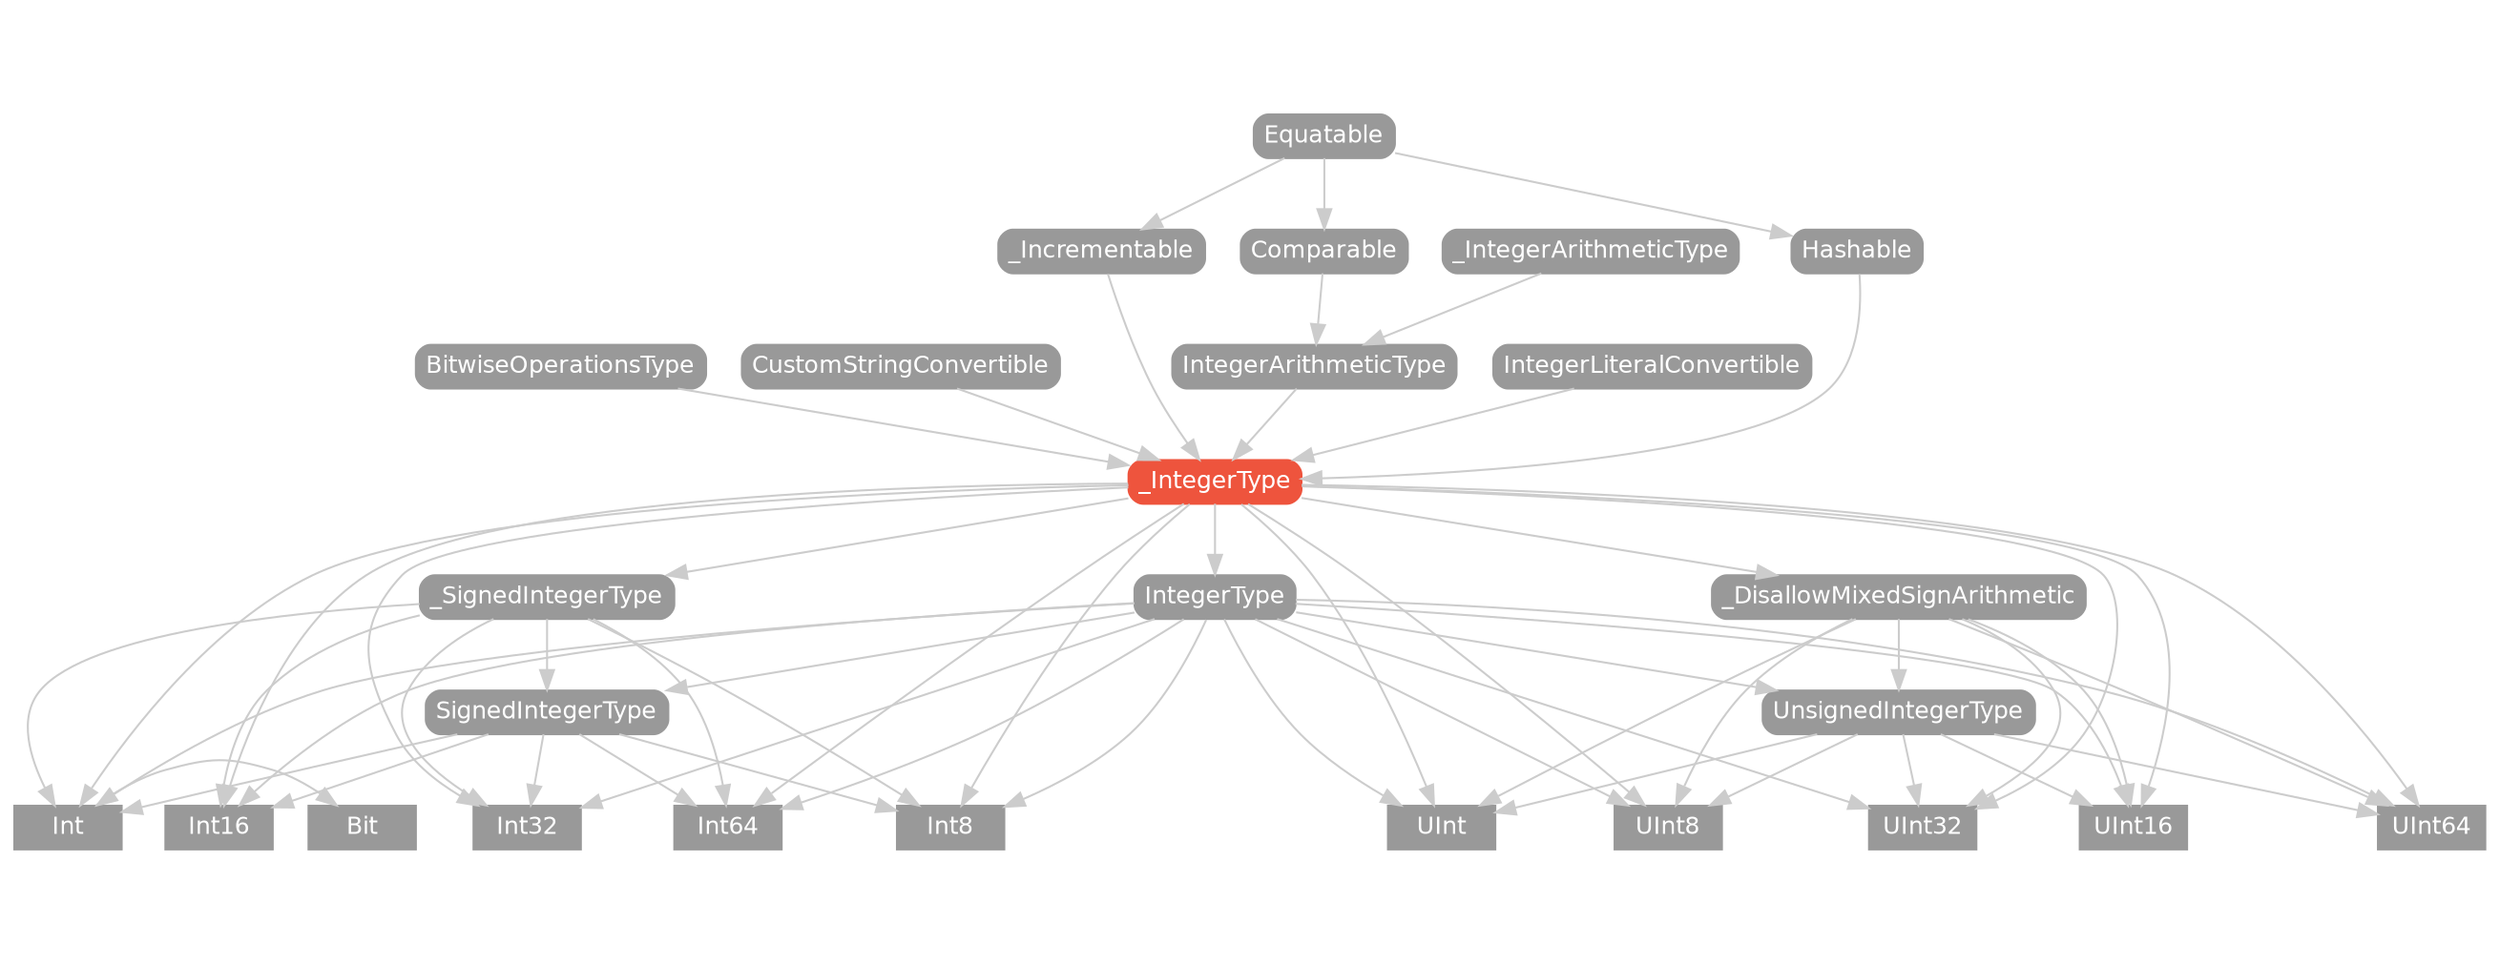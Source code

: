 strict digraph "_IntegerType - Type Hierarchy - SwiftDoc.org" {
    pad="0.1,0.8"
    node [shape=box, style="filled,rounded", color="#999999", fillcolor="#999999", fontcolor=white, fontname=Helvetica, fontnames="Helvetica,sansserif", fontsize=12, margin="0.07,0.05", height="0.3"]
    edge [color="#cccccc"]
    "Bit" [URL="/type/Bit/", style=filled]
    "BitwiseOperationsType" [URL="/protocol/BitwiseOperationsType/"]
    "Comparable" [URL="/protocol/Comparable/"]
    "CustomStringConvertible" [URL="/protocol/CustomStringConvertible/"]
    "Equatable" [URL="/protocol/Equatable/"]
    "Hashable" [URL="/protocol/Hashable/"]
    "Int" [URL="/type/Int/", style=filled]
    "Int16" [URL="/type/Int16/", style=filled]
    "Int32" [URL="/type/Int32/", style=filled]
    "Int64" [URL="/type/Int64/", style=filled]
    "Int8" [URL="/type/Int8/", style=filled]
    "IntegerArithmeticType" [URL="/protocol/IntegerArithmeticType/"]
    "IntegerLiteralConvertible" [URL="/protocol/IntegerLiteralConvertible/"]
    "IntegerType" [URL="/protocol/IntegerType/"]
    "SignedIntegerType" [URL="/protocol/SignedIntegerType/"]
    "UInt" [URL="/type/UInt/", style=filled]
    "UInt16" [URL="/type/UInt16/", style=filled]
    "UInt32" [URL="/type/UInt32/", style=filled]
    "UInt64" [URL="/type/UInt64/", style=filled]
    "UInt8" [URL="/type/UInt8/", style=filled]
    "UnsignedIntegerType" [URL="/protocol/UnsignedIntegerType/"]
    "_DisallowMixedSignArithmetic" [URL="/protocol/_DisallowMixedSignArithmetic/"]
    "_Incrementable" [URL="/protocol/_Incrementable/"]
    "_IntegerArithmeticType" [URL="/protocol/_IntegerArithmeticType/"]
    "_IntegerType" [URL="/protocol/_IntegerType/", style="filled,rounded", fillcolor="#ee543d", color="#ee543d"]
    "_SignedIntegerType" [URL="/protocol/_SignedIntegerType/"]    "_IntegerType" -> "Int"
    "_IntegerType" -> "Int16"
    "_IntegerType" -> "Int32"
    "_IntegerType" -> "Int64"
    "_IntegerType" -> "Int8"
    "_IntegerType" -> "IntegerType"
    "_IntegerType" -> "UInt"
    "_IntegerType" -> "UInt16"
    "_IntegerType" -> "UInt32"
    "_IntegerType" -> "UInt64"
    "_IntegerType" -> "UInt8"
    "_IntegerType" -> "_DisallowMixedSignArithmetic"
    "_IntegerType" -> "_SignedIntegerType"
    "Int" -> "Bit"
    "IntegerType" -> "Int"
    "IntegerType" -> "Int16"
    "IntegerType" -> "Int32"
    "IntegerType" -> "Int64"
    "IntegerType" -> "Int8"
    "IntegerType" -> "SignedIntegerType"
    "IntegerType" -> "UInt"
    "IntegerType" -> "UInt16"
    "IntegerType" -> "UInt32"
    "IntegerType" -> "UInt64"
    "IntegerType" -> "UInt8"
    "IntegerType" -> "UnsignedIntegerType"
    "Int" -> "Bit"
    "SignedIntegerType" -> "Int"
    "SignedIntegerType" -> "Int16"
    "SignedIntegerType" -> "Int32"
    "SignedIntegerType" -> "Int64"
    "SignedIntegerType" -> "Int8"
    "Int" -> "Bit"
    "UnsignedIntegerType" -> "UInt"
    "UnsignedIntegerType" -> "UInt16"
    "UnsignedIntegerType" -> "UInt32"
    "UnsignedIntegerType" -> "UInt64"
    "UnsignedIntegerType" -> "UInt8"
    "_DisallowMixedSignArithmetic" -> "UInt"
    "_DisallowMixedSignArithmetic" -> "UInt16"
    "_DisallowMixedSignArithmetic" -> "UInt32"
    "_DisallowMixedSignArithmetic" -> "UInt64"
    "_DisallowMixedSignArithmetic" -> "UInt8"
    "_DisallowMixedSignArithmetic" -> "UnsignedIntegerType"
    "UnsignedIntegerType" -> "UInt"
    "UnsignedIntegerType" -> "UInt16"
    "UnsignedIntegerType" -> "UInt32"
    "UnsignedIntegerType" -> "UInt64"
    "UnsignedIntegerType" -> "UInt8"
    "_SignedIntegerType" -> "Int"
    "_SignedIntegerType" -> "Int16"
    "_SignedIntegerType" -> "Int32"
    "_SignedIntegerType" -> "Int64"
    "_SignedIntegerType" -> "Int8"
    "_SignedIntegerType" -> "SignedIntegerType"
    "Int" -> "Bit"
    "SignedIntegerType" -> "Int"
    "SignedIntegerType" -> "Int16"
    "SignedIntegerType" -> "Int32"
    "SignedIntegerType" -> "Int64"
    "SignedIntegerType" -> "Int8"
    "Int" -> "Bit"
    "IntegerLiteralConvertible" -> "_IntegerType"
    "CustomStringConvertible" -> "_IntegerType"
    "Hashable" -> "_IntegerType"
    "IntegerArithmeticType" -> "_IntegerType"
    "BitwiseOperationsType" -> "_IntegerType"
    "_Incrementable" -> "_IntegerType"
    "Equatable" -> "Hashable"
    "_IntegerArithmeticType" -> "IntegerArithmeticType"
    "Comparable" -> "IntegerArithmeticType"
    "Equatable" -> "Comparable"
    "Equatable" -> "_Incrementable"
    subgraph Types {
        rank = max; "Int"; "Int16"; "Int32"; "Int64"; "Int8"; "UInt"; "UInt16"; "UInt32"; "UInt64"; "UInt8"; "Bit";
    }
}